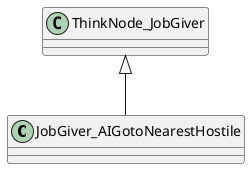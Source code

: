 @startuml
class JobGiver_AIGotoNearestHostile {
}
ThinkNode_JobGiver <|-- JobGiver_AIGotoNearestHostile
@enduml

